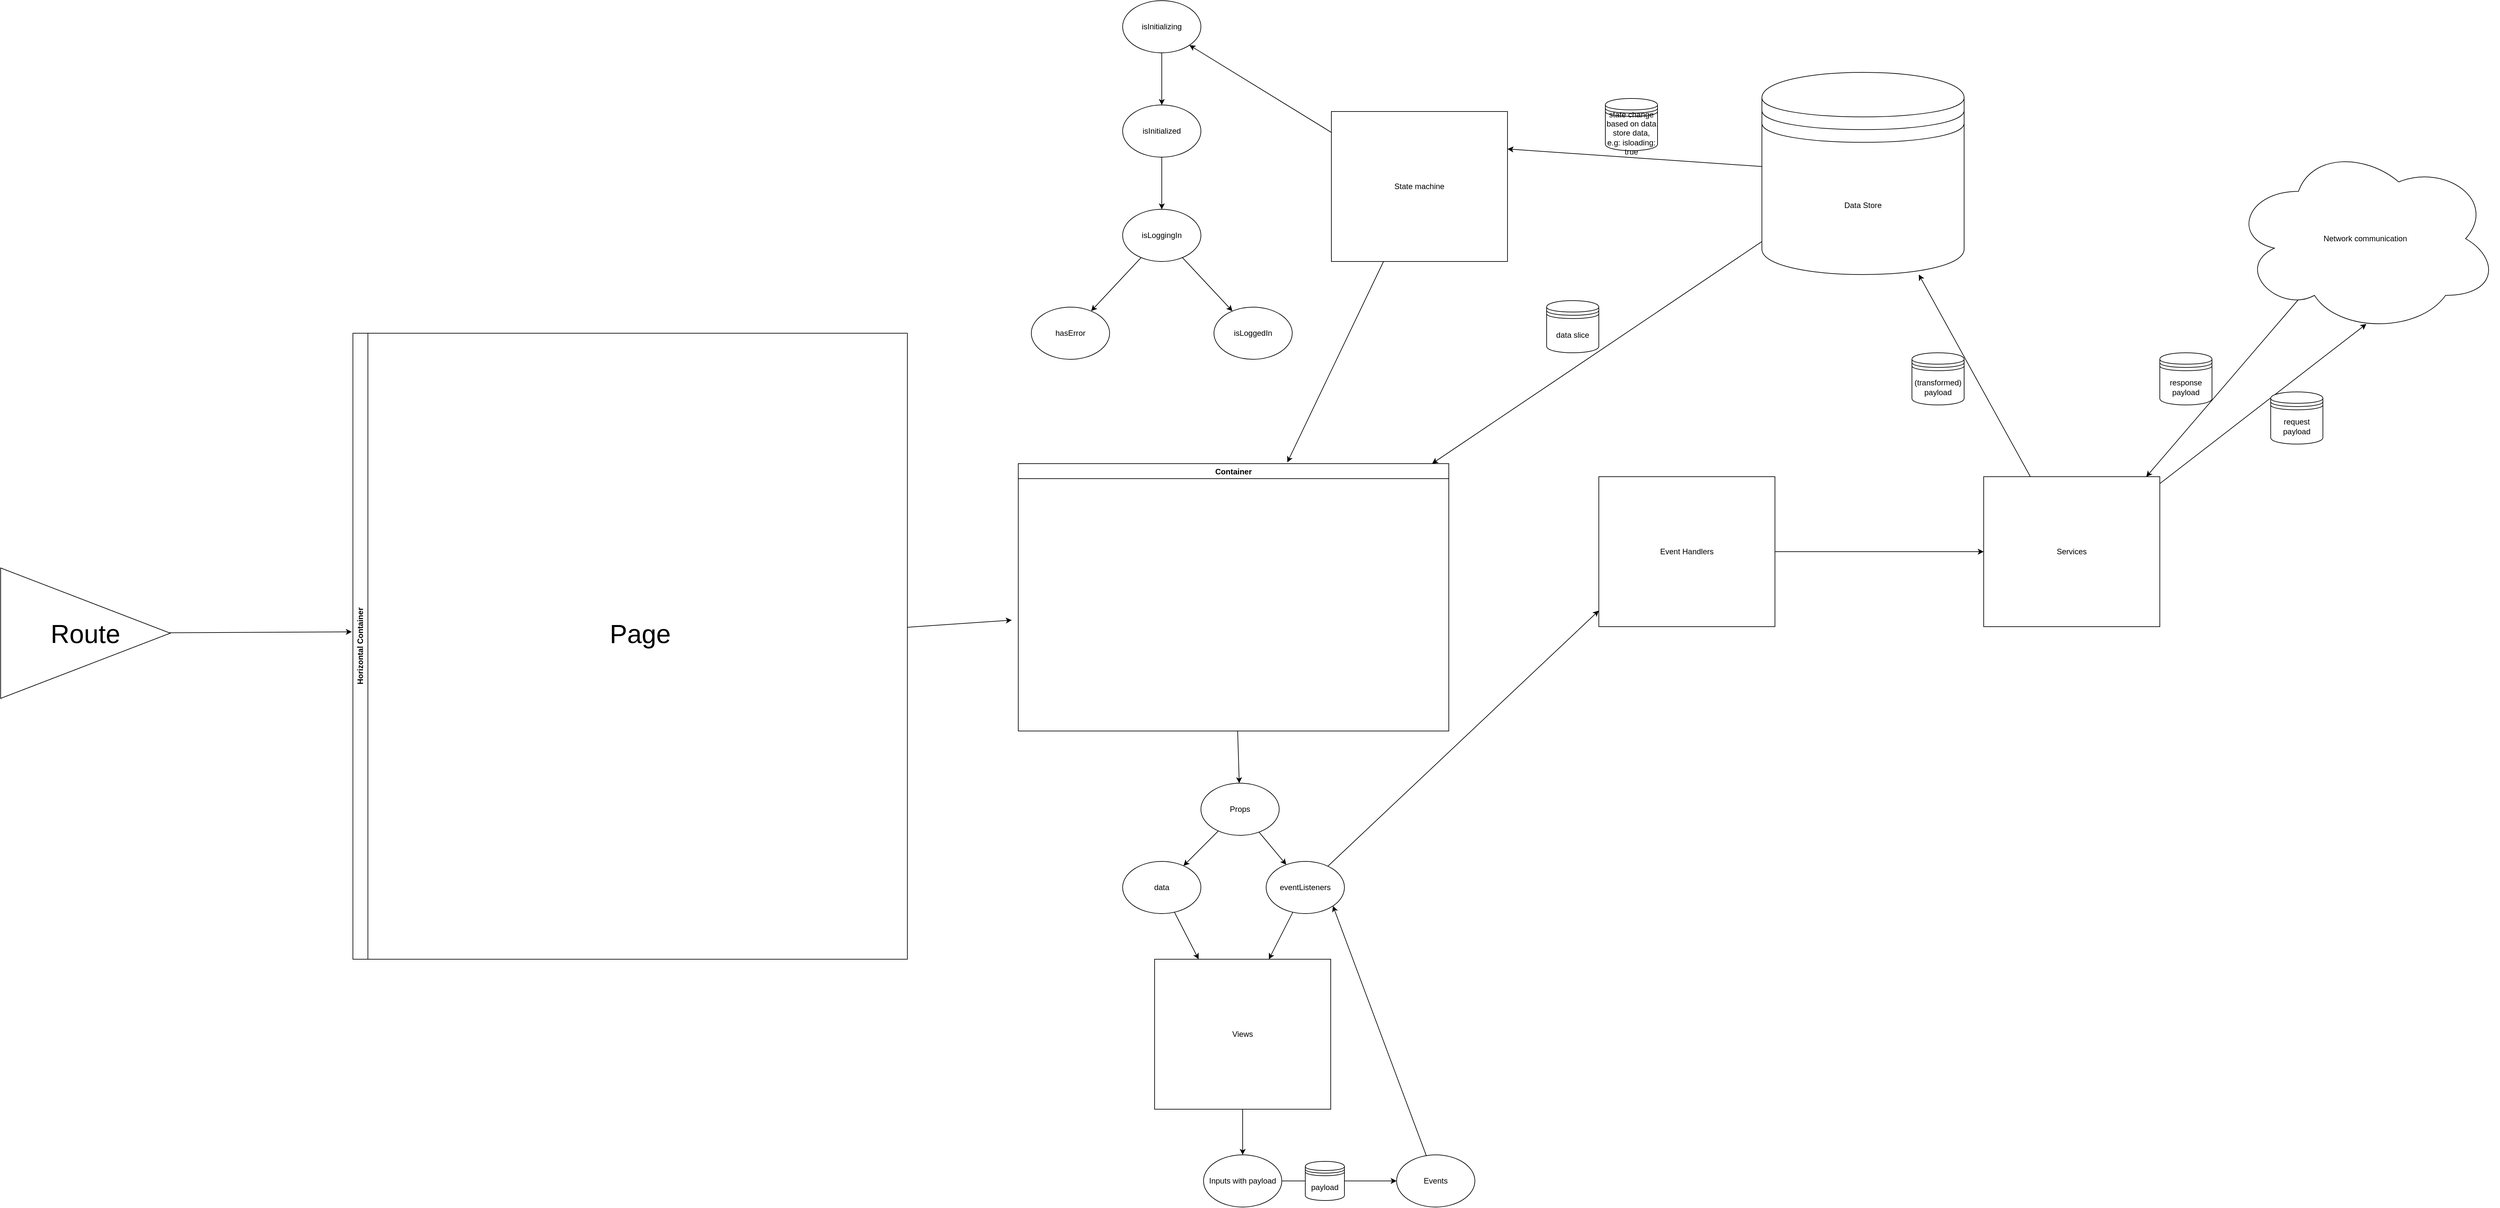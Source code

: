 <mxfile version="20.8.10" type="device" pages="2"><diagram id="sUVOVB3-WM6q1K0BJatW" name="Page-1"><mxGraphModel dx="6905" dy="4866" grid="1" gridSize="10" guides="1" tooltips="1" connect="1" arrows="1" fold="1" page="1" pageScale="1" pageWidth="1169" pageHeight="827" math="0" shadow="0"><root><mxCell id="0"/><mxCell id="1" parent="0"/><mxCell id="62" style="edgeStyle=none;html=1;" parent="1" source="2" target="41" edge="1"><mxGeometry relative="1" as="geometry"/></mxCell><mxCell id="2" value="Container" style="swimlane;" parent="1" vertex="1"><mxGeometry x="1400" y="-540" width="660" height="410" as="geometry"/></mxCell><mxCell id="65" style="edgeStyle=none;html=1;entryX=1;entryY=0.25;entryDx=0;entryDy=0;" parent="1" source="4" target="35" edge="1"><mxGeometry relative="1" as="geometry"/></mxCell><mxCell id="66" style="edgeStyle=none;html=1;" parent="1" source="4" target="2" edge="1"><mxGeometry relative="1" as="geometry"/></mxCell><mxCell id="4" value="Data Store" style="shape=datastore;whiteSpace=wrap;html=1;" parent="1" vertex="1"><mxGeometry x="2540" y="-1140" width="310" height="310" as="geometry"/></mxCell><mxCell id="26" value="" style="edgeStyle=none;html=1;" parent="1" source="23" edge="1"><mxGeometry relative="1" as="geometry"><mxPoint x="1620" y="-930" as="targetPoint"/></mxGeometry></mxCell><mxCell id="23" value="isInitialized" style="ellipse;whiteSpace=wrap;html=1;" parent="1" vertex="1"><mxGeometry x="1560" y="-1090" width="120" height="80" as="geometry"/></mxCell><mxCell id="31" value="" style="edgeStyle=none;html=1;" parent="1" source="25" target="30" edge="1"><mxGeometry relative="1" as="geometry"/></mxCell><mxCell id="34" value="" style="edgeStyle=none;html=1;" parent="1" source="25" target="33" edge="1"><mxGeometry relative="1" as="geometry"/></mxCell><mxCell id="25" value="isLoggingIn" style="ellipse;whiteSpace=wrap;html=1;" parent="1" vertex="1"><mxGeometry x="1560" y="-930" width="120" height="80" as="geometry"/></mxCell><mxCell id="29" value="" style="edgeStyle=none;html=1;" parent="1" source="27" target="23" edge="1"><mxGeometry relative="1" as="geometry"/></mxCell><mxCell id="27" value="isInitializing" style="ellipse;whiteSpace=wrap;html=1;" parent="1" vertex="1"><mxGeometry x="1560" y="-1250" width="120" height="80" as="geometry"/></mxCell><mxCell id="30" value="isLoggedIn" style="ellipse;whiteSpace=wrap;html=1;" parent="1" vertex="1"><mxGeometry x="1700" y="-780" width="120" height="80" as="geometry"/></mxCell><mxCell id="33" value="hasError" style="ellipse;whiteSpace=wrap;html=1;" parent="1" vertex="1"><mxGeometry x="1420" y="-780" width="120" height="80" as="geometry"/></mxCell><mxCell id="64" style="edgeStyle=none;html=1;entryX=1;entryY=1;entryDx=0;entryDy=0;" parent="1" source="35" target="27" edge="1"><mxGeometry relative="1" as="geometry"/></mxCell><mxCell id="67" style="edgeStyle=none;html=1;entryX=0.625;entryY=-0.005;entryDx=0;entryDy=0;entryPerimeter=0;" parent="1" source="35" target="2" edge="1"><mxGeometry relative="1" as="geometry"/></mxCell><mxCell id="35" value="State machine" style="rounded=0;whiteSpace=wrap;html=1;" parent="1" vertex="1"><mxGeometry x="1880" y="-1080" width="270" height="230" as="geometry"/></mxCell><mxCell id="63" style="edgeStyle=none;html=1;" parent="1" source="36" target="37" edge="1"><mxGeometry relative="1" as="geometry"/></mxCell><mxCell id="36" value="Views" style="rounded=0;whiteSpace=wrap;html=1;" parent="1" vertex="1"><mxGeometry x="1609" y="220" width="270" height="230" as="geometry"/></mxCell><mxCell id="48" value="" style="edgeStyle=none;html=1;startArrow=none;" parent="1" source="49" target="39" edge="1"><mxGeometry relative="1" as="geometry"/></mxCell><mxCell id="37" value="Inputs with payload" style="ellipse;whiteSpace=wrap;html=1;" parent="1" vertex="1"><mxGeometry x="1684" y="520" width="120" height="80" as="geometry"/></mxCell><mxCell id="53" style="edgeStyle=none;html=1;entryX=1;entryY=1;entryDx=0;entryDy=0;" parent="1" source="39" target="44" edge="1"><mxGeometry relative="1" as="geometry"/></mxCell><mxCell id="39" value="Events" style="ellipse;whiteSpace=wrap;html=1;" parent="1" vertex="1"><mxGeometry x="1980" y="520" width="120" height="80" as="geometry"/></mxCell><mxCell id="43" value="" style="edgeStyle=none;html=1;" parent="1" source="41" target="42" edge="1"><mxGeometry relative="1" as="geometry"/></mxCell><mxCell id="45" value="" style="edgeStyle=none;html=1;" parent="1" source="41" target="44" edge="1"><mxGeometry relative="1" as="geometry"/></mxCell><mxCell id="41" value="Props" style="ellipse;whiteSpace=wrap;html=1;" parent="1" vertex="1"><mxGeometry x="1680" y="-50" width="120" height="80" as="geometry"/></mxCell><mxCell id="46" style="edgeStyle=none;html=1;entryX=0.25;entryY=0;entryDx=0;entryDy=0;" parent="1" source="42" target="36" edge="1"><mxGeometry relative="1" as="geometry"/></mxCell><mxCell id="42" value="data" style="ellipse;whiteSpace=wrap;html=1;" parent="1" vertex="1"><mxGeometry x="1560" y="70" width="120" height="80" as="geometry"/></mxCell><mxCell id="47" style="edgeStyle=none;html=1;entryX=0.649;entryY=0;entryDx=0;entryDy=0;entryPerimeter=0;" parent="1" source="44" target="36" edge="1"><mxGeometry relative="1" as="geometry"/></mxCell><mxCell id="72" style="edgeStyle=none;html=1;entryX=0;entryY=0.893;entryDx=0;entryDy=0;entryPerimeter=0;" parent="1" source="44" target="54" edge="1"><mxGeometry relative="1" as="geometry"><mxPoint x="2270" y="-300.0" as="targetPoint"/></mxGeometry></mxCell><mxCell id="44" value="eventListeners" style="ellipse;whiteSpace=wrap;html=1;" parent="1" vertex="1"><mxGeometry x="1780" y="70" width="120" height="80" as="geometry"/></mxCell><mxCell id="52" value="" style="edgeStyle=none;html=1;endArrow=none;" parent="1" source="37" target="49" edge="1"><mxGeometry relative="1" as="geometry"><mxPoint x="1804" y="560" as="sourcePoint"/><mxPoint x="1980" y="560" as="targetPoint"/></mxGeometry></mxCell><mxCell id="49" value="payload" style="shape=datastore;whiteSpace=wrap;html=1;" parent="1" vertex="1"><mxGeometry x="1840" y="530" width="60" height="60" as="geometry"/></mxCell><mxCell id="60" style="edgeStyle=none;html=1;entryX=0;entryY=0.5;entryDx=0;entryDy=0;" parent="1" source="54" target="55" edge="1"><mxGeometry relative="1" as="geometry"/></mxCell><mxCell id="54" value="Event Handlers" style="rounded=0;whiteSpace=wrap;html=1;" parent="1" vertex="1"><mxGeometry x="2290" y="-520" width="270" height="230" as="geometry"/></mxCell><mxCell id="57" style="edgeStyle=none;html=1;" parent="1" source="55" target="4" edge="1"><mxGeometry relative="1" as="geometry"/></mxCell><mxCell id="58" style="edgeStyle=none;html=1;entryX=0.504;entryY=0.951;entryDx=0;entryDy=0;entryPerimeter=0;" parent="1" source="55" target="56" edge="1"><mxGeometry relative="1" as="geometry"/></mxCell><mxCell id="55" value="Services" style="rounded=0;whiteSpace=wrap;html=1;" parent="1" vertex="1"><mxGeometry x="2880" y="-520" width="270" height="230" as="geometry"/></mxCell><mxCell id="77" style="edgeStyle=none;html=1;entryX=0.923;entryY=0.001;entryDx=0;entryDy=0;entryPerimeter=0;exitX=0.25;exitY=0.822;exitDx=0;exitDy=0;exitPerimeter=0;" parent="1" source="56" target="55" edge="1"><mxGeometry relative="1" as="geometry"/></mxCell><mxCell id="56" value="Network communication" style="ellipse;shape=cloud;whiteSpace=wrap;html=1;" parent="1" vertex="1"><mxGeometry x="3260" y="-1030" width="410" height="290" as="geometry"/></mxCell><mxCell id="74" value="request payload" style="shape=datastore;whiteSpace=wrap;html=1;" parent="1" vertex="1"><mxGeometry x="3320" y="-650" width="80" height="80" as="geometry"/></mxCell><mxCell id="76" value="response payload" style="shape=datastore;whiteSpace=wrap;html=1;" parent="1" vertex="1"><mxGeometry x="3150" y="-710" width="80" height="80" as="geometry"/></mxCell><mxCell id="78" value="(transformed) payload" style="shape=datastore;whiteSpace=wrap;html=1;" parent="1" vertex="1"><mxGeometry x="2770" y="-710" width="80" height="80" as="geometry"/></mxCell><mxCell id="79" value="state change based on data store data, e.g: isloading: true" style="shape=datastore;whiteSpace=wrap;html=1;" parent="1" vertex="1"><mxGeometry x="2300" y="-1100" width="80" height="80" as="geometry"/></mxCell><mxCell id="80" value="data slice" style="shape=datastore;whiteSpace=wrap;html=1;" parent="1" vertex="1"><mxGeometry x="2210" y="-790" width="80" height="80" as="geometry"/></mxCell><mxCell id="84" style="edgeStyle=none;html=1;fontSize=40;" parent="1" source="82" edge="1"><mxGeometry relative="1" as="geometry"><mxPoint x="1390" y="-300.0" as="targetPoint"/></mxGeometry></mxCell><mxCell id="82" value="Horizontal Container" style="swimlane;horizontal=0;whiteSpace=wrap;html=1;" parent="1" vertex="1"><mxGeometry x="380" y="-740" width="850" height="960" as="geometry"/></mxCell><mxCell id="83" value="Page" style="text;html=1;align=center;verticalAlign=middle;resizable=0;points=[];autosize=1;strokeColor=none;fillColor=none;fontSize=40;" parent="1" vertex="1"><mxGeometry x="760" y="-310" width="120" height="60" as="geometry"/></mxCell><mxCell id="86" style="edgeStyle=none;html=1;entryX=-0.002;entryY=0.477;entryDx=0;entryDy=0;entryPerimeter=0;fontSize=40;" parent="1" source="85" target="82" edge="1"><mxGeometry relative="1" as="geometry"/></mxCell><mxCell id="85" value="Route" style="triangle;whiteSpace=wrap;html=1;fontSize=40;" parent="1" vertex="1"><mxGeometry x="-160" y="-380" width="260" height="200" as="geometry"/></mxCell></root></mxGraphModel></diagram><diagram id="lSjXnEEvGggoQU2aYFFo" name="Page-2"><mxGraphModel dx="22792" dy="8860" grid="1" gridSize="10" guides="1" tooltips="1" connect="1" arrows="1" fold="1" page="1" pageScale="1" pageWidth="827" pageHeight="1169" math="0" shadow="0"><root><mxCell id="0"/><mxCell id="1" parent="0"/><mxCell id="Vz8twlBF8DC8aotrJImQ-1" style="edgeStyle=none;html=1;" edge="1" parent="1" source="Vz8twlBF8DC8aotrJImQ-2" target="Vz8twlBF8DC8aotrJImQ-26"><mxGeometry relative="1" as="geometry"/></mxCell><mxCell id="Vz8twlBF8DC8aotrJImQ-2" value="Container" style="swimlane;" vertex="1" parent="1"><mxGeometry x="1400" y="-540" width="660" height="410" as="geometry"/></mxCell><mxCell id="Vz8twlBF8DC8aotrJImQ-3" style="edgeStyle=none;html=1;entryX=1;entryY=0.25;entryDx=0;entryDy=0;" edge="1" parent="1" source="Vz8twlBF8DC8aotrJImQ-5" target="Vz8twlBF8DC8aotrJImQ-17"><mxGeometry relative="1" as="geometry"/></mxCell><mxCell id="Vz8twlBF8DC8aotrJImQ-5" value="Data Store" style="shape=datastore;whiteSpace=wrap;html=1;" vertex="1" parent="1"><mxGeometry x="7630" y="-2850" width="310" height="310" as="geometry"/></mxCell><mxCell id="Vz8twlBF8DC8aotrJImQ-6" value="" style="edgeStyle=none;html=1;" edge="1" parent="1" source="Vz8twlBF8DC8aotrJImQ-7"><mxGeometry relative="1" as="geometry"><mxPoint x="5560" y="-2610" as="targetPoint"/></mxGeometry></mxCell><mxCell id="Vz8twlBF8DC8aotrJImQ-7" value="isInitialized" style="ellipse;whiteSpace=wrap;html=1;" vertex="1" parent="1"><mxGeometry x="5500" y="-2770" width="120" height="80" as="geometry"/></mxCell><mxCell id="Vz8twlBF8DC8aotrJImQ-8" value="" style="edgeStyle=none;html=1;" edge="1" parent="1" source="Vz8twlBF8DC8aotrJImQ-10" target="Vz8twlBF8DC8aotrJImQ-13"><mxGeometry relative="1" as="geometry"/></mxCell><mxCell id="Vz8twlBF8DC8aotrJImQ-9" value="" style="edgeStyle=none;html=1;" edge="1" parent="1" source="Vz8twlBF8DC8aotrJImQ-10" target="Vz8twlBF8DC8aotrJImQ-14"><mxGeometry relative="1" as="geometry"/></mxCell><mxCell id="Vz8twlBF8DC8aotrJImQ-10" value="isLoggingIn" style="ellipse;whiteSpace=wrap;html=1;" vertex="1" parent="1"><mxGeometry x="5500" y="-2610" width="120" height="80" as="geometry"/></mxCell><mxCell id="Vz8twlBF8DC8aotrJImQ-11" value="" style="edgeStyle=none;html=1;" edge="1" parent="1" source="Vz8twlBF8DC8aotrJImQ-12" target="Vz8twlBF8DC8aotrJImQ-7"><mxGeometry relative="1" as="geometry"/></mxCell><mxCell id="Vz8twlBF8DC8aotrJImQ-12" value="isInitializing" style="ellipse;whiteSpace=wrap;html=1;" vertex="1" parent="1"><mxGeometry x="5500" y="-2930" width="120" height="80" as="geometry"/></mxCell><mxCell id="Vz8twlBF8DC8aotrJImQ-13" value="isLoggedIn" style="ellipse;whiteSpace=wrap;html=1;" vertex="1" parent="1"><mxGeometry x="5640" y="-2460" width="120" height="80" as="geometry"/></mxCell><mxCell id="Vz8twlBF8DC8aotrJImQ-14" value="hasError" style="ellipse;whiteSpace=wrap;html=1;" vertex="1" parent="1"><mxGeometry x="5360" y="-2460" width="120" height="80" as="geometry"/></mxCell><mxCell id="Vz8twlBF8DC8aotrJImQ-15" style="edgeStyle=none;html=1;entryX=1;entryY=1;entryDx=0;entryDy=0;" edge="1" parent="1" source="Vz8twlBF8DC8aotrJImQ-17" target="Vz8twlBF8DC8aotrJImQ-12"><mxGeometry relative="1" as="geometry"/></mxCell><mxCell id="Vz8twlBF8DC8aotrJImQ-17" value="State machine" style="rounded=0;whiteSpace=wrap;html=1;" vertex="1" parent="1"><mxGeometry x="5820" y="-2760" width="270" height="230" as="geometry"/></mxCell><mxCell id="Vz8twlBF8DC8aotrJImQ-18" style="edgeStyle=none;html=1;" edge="1" parent="1" source="Vz8twlBF8DC8aotrJImQ-19" target="Vz8twlBF8DC8aotrJImQ-21"><mxGeometry relative="1" as="geometry"/></mxCell><mxCell id="Vz8twlBF8DC8aotrJImQ-19" value="Views" style="rounded=0;whiteSpace=wrap;html=1;" vertex="1" parent="1"><mxGeometry x="1609" y="220" width="270" height="230" as="geometry"/></mxCell><mxCell id="Vz8twlBF8DC8aotrJImQ-20" value="" style="edgeStyle=none;html=1;startArrow=none;" edge="1" parent="1" source="Vz8twlBF8DC8aotrJImQ-33" target="Vz8twlBF8DC8aotrJImQ-23"><mxGeometry relative="1" as="geometry"/></mxCell><mxCell id="Vz8twlBF8DC8aotrJImQ-21" value="Inputs with payload" style="ellipse;whiteSpace=wrap;html=1;" vertex="1" parent="1"><mxGeometry x="1684" y="520" width="120" height="80" as="geometry"/></mxCell><mxCell id="Vz8twlBF8DC8aotrJImQ-22" style="edgeStyle=none;html=1;entryX=1;entryY=1;entryDx=0;entryDy=0;" edge="1" parent="1" source="Vz8twlBF8DC8aotrJImQ-23" target="Vz8twlBF8DC8aotrJImQ-31"><mxGeometry relative="1" as="geometry"/></mxCell><mxCell id="Vz8twlBF8DC8aotrJImQ-23" value="Events" style="ellipse;whiteSpace=wrap;html=1;" vertex="1" parent="1"><mxGeometry x="1980" y="520" width="120" height="80" as="geometry"/></mxCell><mxCell id="Vz8twlBF8DC8aotrJImQ-24" value="" style="edgeStyle=none;html=1;" edge="1" parent="1" source="Vz8twlBF8DC8aotrJImQ-26" target="Vz8twlBF8DC8aotrJImQ-28"><mxGeometry relative="1" as="geometry"/></mxCell><mxCell id="Vz8twlBF8DC8aotrJImQ-25" value="" style="edgeStyle=none;html=1;" edge="1" parent="1" source="Vz8twlBF8DC8aotrJImQ-26" target="Vz8twlBF8DC8aotrJImQ-31"><mxGeometry relative="1" as="geometry"/></mxCell><mxCell id="Vz8twlBF8DC8aotrJImQ-26" value="Props" style="ellipse;whiteSpace=wrap;html=1;" vertex="1" parent="1"><mxGeometry x="1680" y="-50" width="120" height="80" as="geometry"/></mxCell><mxCell id="Vz8twlBF8DC8aotrJImQ-27" style="edgeStyle=none;html=1;entryX=0.25;entryY=0;entryDx=0;entryDy=0;" edge="1" parent="1" source="Vz8twlBF8DC8aotrJImQ-28" target="Vz8twlBF8DC8aotrJImQ-19"><mxGeometry relative="1" as="geometry"/></mxCell><mxCell id="Vz8twlBF8DC8aotrJImQ-28" value="data" style="ellipse;whiteSpace=wrap;html=1;" vertex="1" parent="1"><mxGeometry x="1560" y="70" width="120" height="80" as="geometry"/></mxCell><mxCell id="Vz8twlBF8DC8aotrJImQ-29" style="edgeStyle=none;html=1;entryX=0.649;entryY=0;entryDx=0;entryDy=0;entryPerimeter=0;" edge="1" parent="1" source="Vz8twlBF8DC8aotrJImQ-31" target="Vz8twlBF8DC8aotrJImQ-19"><mxGeometry relative="1" as="geometry"/></mxCell><mxCell id="Vz8twlBF8DC8aotrJImQ-30" style="edgeStyle=none;html=1;entryX=0;entryY=0.893;entryDx=0;entryDy=0;entryPerimeter=0;" edge="1" parent="1" source="Vz8twlBF8DC8aotrJImQ-31" target="Vz8twlBF8DC8aotrJImQ-35"><mxGeometry relative="1" as="geometry"><mxPoint x="2270" y="-300.0" as="targetPoint"/></mxGeometry></mxCell><mxCell id="Vz8twlBF8DC8aotrJImQ-31" value="eventListeners" style="ellipse;whiteSpace=wrap;html=1;" vertex="1" parent="1"><mxGeometry x="1780" y="70" width="120" height="80" as="geometry"/></mxCell><mxCell id="Vz8twlBF8DC8aotrJImQ-32" value="" style="edgeStyle=none;html=1;endArrow=none;" edge="1" parent="1" source="Vz8twlBF8DC8aotrJImQ-21" target="Vz8twlBF8DC8aotrJImQ-33"><mxGeometry relative="1" as="geometry"><mxPoint x="1804" y="560" as="sourcePoint"/><mxPoint x="1980" y="560" as="targetPoint"/></mxGeometry></mxCell><mxCell id="Vz8twlBF8DC8aotrJImQ-33" value="payload" style="shape=datastore;whiteSpace=wrap;html=1;" vertex="1" parent="1"><mxGeometry x="1840" y="530" width="60" height="60" as="geometry"/></mxCell><mxCell id="Vz8twlBF8DC8aotrJImQ-35" value="Event Handlers" style="rounded=0;whiteSpace=wrap;html=1;" vertex="1" parent="1"><mxGeometry x="2290" y="-520" width="270" height="230" as="geometry"/></mxCell><mxCell id="Vz8twlBF8DC8aotrJImQ-36" style="edgeStyle=none;html=1;" edge="1" parent="1" source="Vz8twlBF8DC8aotrJImQ-38" target="Vz8twlBF8DC8aotrJImQ-5"><mxGeometry relative="1" as="geometry"/></mxCell><mxCell id="Vz8twlBF8DC8aotrJImQ-37" style="edgeStyle=none;html=1;entryX=0.504;entryY=0.951;entryDx=0;entryDy=0;entryPerimeter=0;" edge="1" parent="1" source="Vz8twlBF8DC8aotrJImQ-38" target="Vz8twlBF8DC8aotrJImQ-40"><mxGeometry relative="1" as="geometry"/></mxCell><mxCell id="Vz8twlBF8DC8aotrJImQ-38" value="Services" style="rounded=0;whiteSpace=wrap;html=1;" vertex="1" parent="1"><mxGeometry x="7970" y="-2230" width="270" height="230" as="geometry"/></mxCell><mxCell id="Vz8twlBF8DC8aotrJImQ-39" style="edgeStyle=none;html=1;entryX=0.923;entryY=0.001;entryDx=0;entryDy=0;entryPerimeter=0;exitX=0.25;exitY=0.822;exitDx=0;exitDy=0;exitPerimeter=0;" edge="1" parent="1" source="Vz8twlBF8DC8aotrJImQ-40" target="Vz8twlBF8DC8aotrJImQ-38"><mxGeometry relative="1" as="geometry"/></mxCell><mxCell id="Vz8twlBF8DC8aotrJImQ-40" value="Network communication" style="ellipse;shape=cloud;whiteSpace=wrap;html=1;" vertex="1" parent="1"><mxGeometry x="8350" y="-2740" width="410" height="290" as="geometry"/></mxCell><mxCell id="Vz8twlBF8DC8aotrJImQ-41" value="request payload" style="shape=datastore;whiteSpace=wrap;html=1;" vertex="1" parent="1"><mxGeometry x="8410" y="-2360" width="80" height="80" as="geometry"/></mxCell><mxCell id="Vz8twlBF8DC8aotrJImQ-42" value="response payload" style="shape=datastore;whiteSpace=wrap;html=1;" vertex="1" parent="1"><mxGeometry x="8240" y="-2420" width="80" height="80" as="geometry"/></mxCell><mxCell id="Vz8twlBF8DC8aotrJImQ-43" value="(transformed) payload" style="shape=datastore;whiteSpace=wrap;html=1;" vertex="1" parent="1"><mxGeometry x="7860" y="-2420" width="80" height="80" as="geometry"/></mxCell><mxCell id="Vz8twlBF8DC8aotrJImQ-44" value="state change based on data store data, e.g: isloading: true" style="shape=datastore;whiteSpace=wrap;html=1;" vertex="1" parent="1"><mxGeometry x="7390" y="-2810" width="80" height="80" as="geometry"/></mxCell><mxCell id="Vz8twlBF8DC8aotrJImQ-45" value="data slice" style="shape=datastore;whiteSpace=wrap;html=1;" vertex="1" parent="1"><mxGeometry x="7300" y="-2500" width="80" height="80" as="geometry"/></mxCell><mxCell id="Vz8twlBF8DC8aotrJImQ-46" style="edgeStyle=none;html=1;fontSize=40;" edge="1" parent="1" source="Vz8twlBF8DC8aotrJImQ-47"><mxGeometry relative="1" as="geometry"><mxPoint x="1390" y="-300" as="targetPoint"/></mxGeometry></mxCell><mxCell id="Vz8twlBF8DC8aotrJImQ-47" value="Horizontal Container" style="swimlane;horizontal=0;whiteSpace=wrap;html=1;" vertex="1" parent="1"><mxGeometry x="380" y="-740" width="850" height="960" as="geometry"/></mxCell><mxCell id="Vz8twlBF8DC8aotrJImQ-48" value="Page" style="text;html=1;align=center;verticalAlign=middle;resizable=0;points=[];autosize=1;strokeColor=none;fillColor=none;fontSize=40;" vertex="1" parent="1"><mxGeometry x="760" y="-310" width="120" height="60" as="geometry"/></mxCell><mxCell id="Vz8twlBF8DC8aotrJImQ-49" style="edgeStyle=none;html=1;entryX=-0.002;entryY=0.477;entryDx=0;entryDy=0;entryPerimeter=0;fontSize=40;" edge="1" parent="1" source="Vz8twlBF8DC8aotrJImQ-50" target="Vz8twlBF8DC8aotrJImQ-47"><mxGeometry relative="1" as="geometry"/></mxCell><mxCell id="Vz8twlBF8DC8aotrJImQ-50" value="Route" style="triangle;whiteSpace=wrap;html=1;fontSize=40;" vertex="1" parent="1"><mxGeometry x="-160" y="-380" width="260" height="200" as="geometry"/></mxCell><mxCell id="Vz8twlBF8DC8aotrJImQ-52" value="&lt;font style=&quot;font-size: 50px;&quot;&gt;Views&lt;/font&gt;" style="rounded=0;whiteSpace=wrap;html=1;" vertex="1" parent="1"><mxGeometry x="-3670" y="-1080" width="2670" height="1770" as="geometry"/></mxCell><mxCell id="Vz8twlBF8DC8aotrJImQ-54" value="&lt;font style=&quot;font-size: 50px;&quot;&gt;Service&lt;/font&gt;" style="rounded=0;whiteSpace=wrap;html=1;" vertex="1" parent="1"><mxGeometry x="-3660" y="-1970" width="2670" height="630" as="geometry"/></mxCell><mxCell id="Vz8twlBF8DC8aotrJImQ-55" value="&lt;font style=&quot;font-size: 50px;&quot;&gt;Data source&lt;/font&gt;" style="rounded=0;whiteSpace=wrap;html=1;" vertex="1" parent="1"><mxGeometry x="-3660" y="-2960" width="2670" height="630" as="geometry"/></mxCell><mxCell id="Vz8twlBF8DC8aotrJImQ-56" value="&lt;font style=&quot;font-size: 50px;&quot;&gt;Data source&lt;/font&gt;" style="rounded=0;whiteSpace=wrap;html=1;" vertex="1" parent="1"><mxGeometry x="-6960" y="-2960" width="2720" height="630" as="geometry"/></mxCell><mxCell id="Vz8twlBF8DC8aotrJImQ-57" value="&lt;font style=&quot;font-size: 50px;&quot;&gt;Creation&lt;/font&gt;" style="rounded=0;whiteSpace=wrap;html=1;" vertex="1" parent="1"><mxGeometry x="-6960" y="-2240" width="2730" height="630" as="geometry"/></mxCell><mxCell id="Vz8twlBF8DC8aotrJImQ-61" value="&lt;font style=&quot;font-size: 50px;&quot;&gt;Store&lt;/font&gt;" style="rounded=0;whiteSpace=wrap;html=1;" vertex="1" parent="1"><mxGeometry x="-6960" y="-830" width="2730" height="630" as="geometry"/></mxCell><mxCell id="Vz8twlBF8DC8aotrJImQ-62" value="&lt;font style=&quot;font-size: 50px;&quot;&gt;Client Creator Service&lt;/font&gt;" style="rounded=0;whiteSpace=wrap;html=1;" vertex="1" parent="1"><mxGeometry x="-6960" y="-1540" width="1340" height="630" as="geometry"/></mxCell><mxCell id="Vz8twlBF8DC8aotrJImQ-63" value="&lt;font style=&quot;font-size: 50px;&quot;&gt;Server Creator Servuce&lt;/font&gt;" style="rounded=0;whiteSpace=wrap;html=1;" vertex="1" parent="1"><mxGeometry x="-5570" y="-1540" width="1330" height="630" as="geometry"/></mxCell><mxCell id="Vz8twlBF8DC8aotrJImQ-64" value="&lt;font style=&quot;font-size: 50px;&quot;&gt;Slice/Selector&lt;/font&gt;" style="rounded=0;whiteSpace=wrap;html=1;" vertex="1" parent="1"><mxGeometry x="-6960" y="-120" width="2720" height="270" as="geometry"/></mxCell><mxCell id="Vz8twlBF8DC8aotrJImQ-65" value="&lt;font style=&quot;font-size: 50px;&quot;&gt;Views&lt;/font&gt;" style="rounded=0;whiteSpace=wrap;html=1;" vertex="1" parent="1"><mxGeometry x="-10010" y="-2960" width="2670" height="630" as="geometry"/></mxCell><mxCell id="Vz8twlBF8DC8aotrJImQ-66" value="&lt;font style=&quot;font-size: 50px;&quot;&gt;Parent&lt;/font&gt;" style="rounded=0;whiteSpace=wrap;html=1;" vertex="1" parent="1"><mxGeometry x="-10010" y="-2230" width="2670" height="630" as="geometry"/></mxCell><mxCell id="Vz8twlBF8DC8aotrJImQ-72" style="edgeStyle=orthogonalEdgeStyle;rounded=0;orthogonalLoop=1;jettySize=auto;html=1;entryX=0.011;entryY=0.923;entryDx=0;entryDy=0;entryPerimeter=0;fontSize=50;" edge="1" parent="1" source="Vz8twlBF8DC8aotrJImQ-67" target="Vz8twlBF8DC8aotrJImQ-71"><mxGeometry relative="1" as="geometry"/></mxCell><mxCell id="Vz8twlBF8DC8aotrJImQ-67" value="&lt;font style=&quot;font-size: 50px;&quot;&gt;Child&lt;/font&gt;" style="rounded=0;whiteSpace=wrap;html=1;" vertex="1" parent="1"><mxGeometry x="-10010" y="-1300" width="770" height="630" as="geometry"/></mxCell><mxCell id="Vz8twlBF8DC8aotrJImQ-73" style="edgeStyle=orthogonalEdgeStyle;rounded=0;orthogonalLoop=1;jettySize=auto;html=1;fontSize=50;" edge="1" parent="1" source="Vz8twlBF8DC8aotrJImQ-68" target="Vz8twlBF8DC8aotrJImQ-71"><mxGeometry relative="1" as="geometry"/></mxCell><mxCell id="Vz8twlBF8DC8aotrJImQ-68" value="&lt;font style=&quot;font-size: 50px;&quot;&gt;Child&lt;/font&gt;" style="rounded=0;whiteSpace=wrap;html=1;" vertex="1" parent="1"><mxGeometry x="-9200" y="-1300" width="770" height="630" as="geometry"/></mxCell><mxCell id="Vz8twlBF8DC8aotrJImQ-74" style="edgeStyle=orthogonalEdgeStyle;rounded=0;orthogonalLoop=1;jettySize=auto;html=1;entryX=1;entryY=1;entryDx=0;entryDy=0;fontSize=50;" edge="1" parent="1" source="Vz8twlBF8DC8aotrJImQ-70" target="Vz8twlBF8DC8aotrJImQ-71"><mxGeometry relative="1" as="geometry"/></mxCell><mxCell id="Vz8twlBF8DC8aotrJImQ-70" value="&lt;font style=&quot;font-size: 50px;&quot;&gt;Child&lt;/font&gt;" style="rounded=0;whiteSpace=wrap;html=1;" vertex="1" parent="1"><mxGeometry x="-8390" y="-1300" width="1040" height="630" as="geometry"/></mxCell><mxCell id="Vz8twlBF8DC8aotrJImQ-75" style="edgeStyle=orthogonalEdgeStyle;rounded=0;orthogonalLoop=1;jettySize=auto;html=1;fontSize=50;" edge="1" parent="1" source="Vz8twlBF8DC8aotrJImQ-71" target="Vz8twlBF8DC8aotrJImQ-66"><mxGeometry relative="1" as="geometry"/></mxCell><mxCell id="Vz8twlBF8DC8aotrJImQ-71" value="&lt;span style=&quot;font-size: 50px;&quot;&gt;dataProps and eventProps&lt;/span&gt;" style="rounded=0;whiteSpace=wrap;html=1;" vertex="1" parent="1"><mxGeometry x="-10010" y="-1490" width="2670" height="130" as="geometry"/></mxCell><mxCell id="Vz8twlBF8DC8aotrJImQ-76" value="&lt;font style=&quot;font-size: 50px;&quot;&gt;Service&lt;/font&gt;" style="rounded=0;whiteSpace=wrap;html=1;" vertex="1" parent="1"><mxGeometry x="-13100" y="-2960" width="2670" height="630" as="geometry"/></mxCell></root></mxGraphModel></diagram></mxfile>
